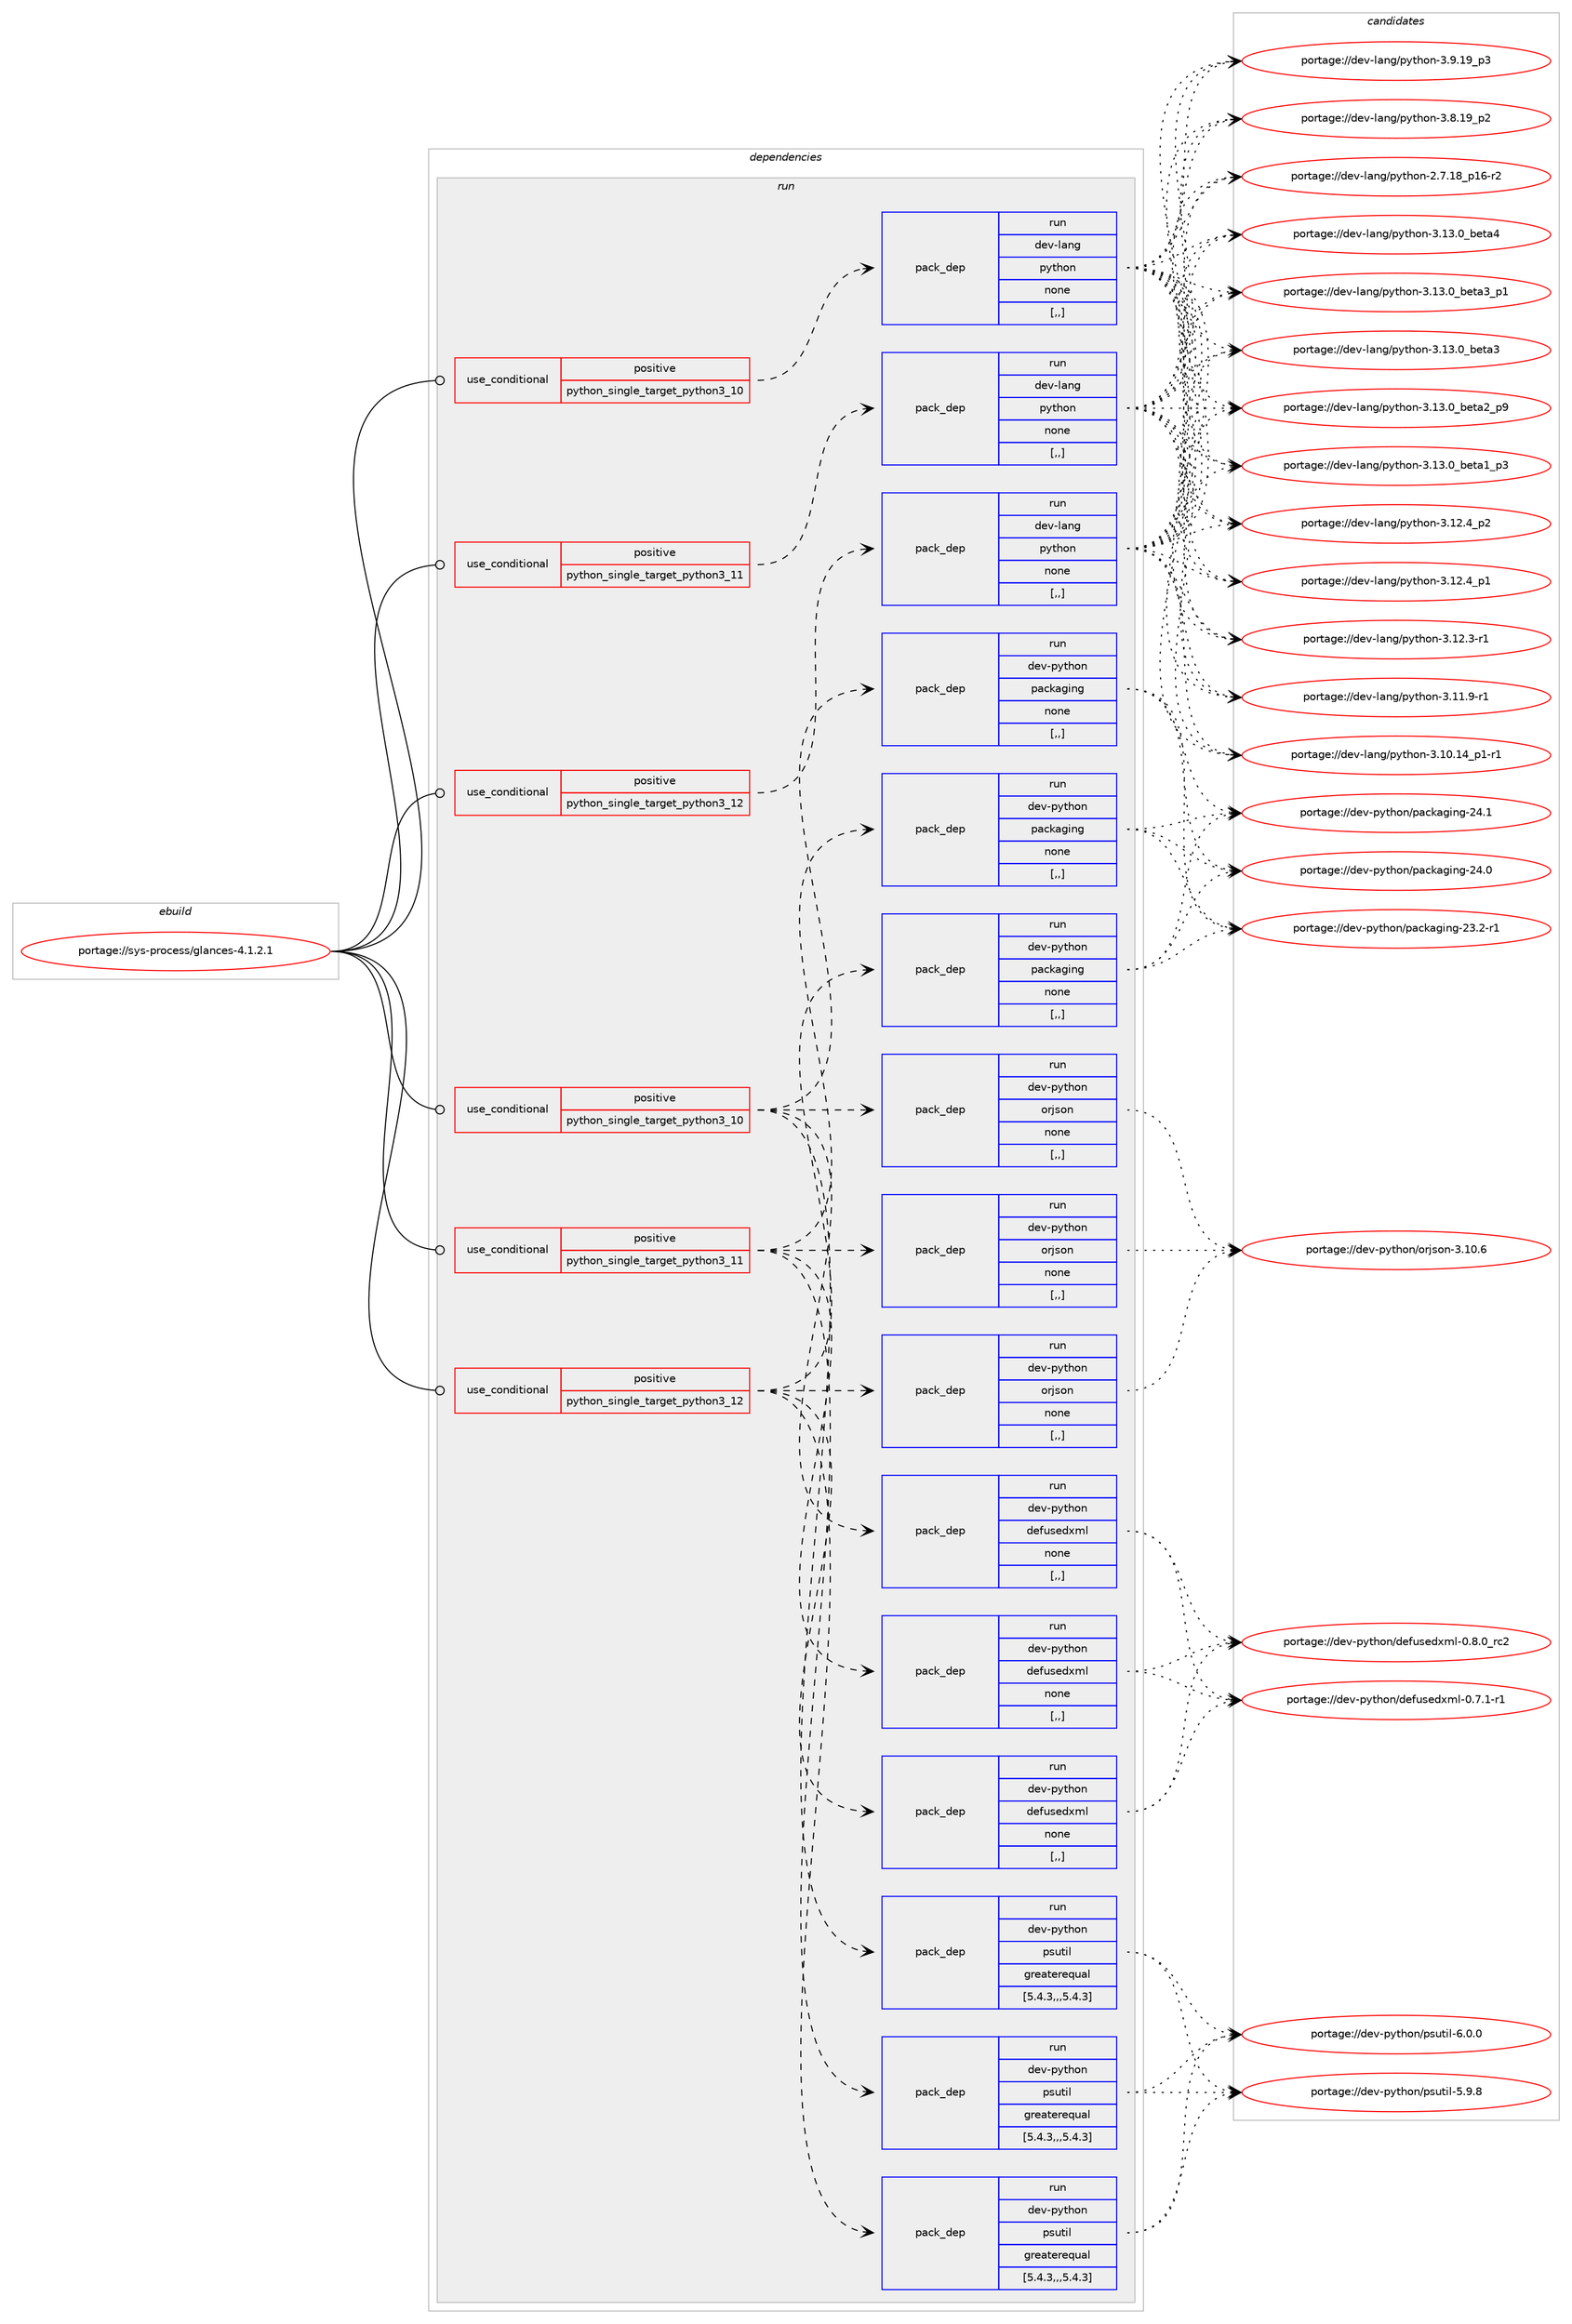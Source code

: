 digraph prolog {

# *************
# Graph options
# *************

newrank=true;
concentrate=true;
compound=true;
graph [rankdir=LR,fontname=Helvetica,fontsize=10,ranksep=1.5];#, ranksep=2.5, nodesep=0.2];
edge  [arrowhead=vee];
node  [fontname=Helvetica,fontsize=10];

# **********
# The ebuild
# **********

subgraph cluster_leftcol {
color=gray;
label=<<i>ebuild</i>>;
id [label="portage://sys-process/glances-4.1.2.1", color=red, width=4, href="../sys-process/glances-4.1.2.1.svg"];
}

# ****************
# The dependencies
# ****************

subgraph cluster_midcol {
color=gray;
label=<<i>dependencies</i>>;
subgraph cluster_compile {
fillcolor="#eeeeee";
style=filled;
label=<<i>compile</i>>;
}
subgraph cluster_compileandrun {
fillcolor="#eeeeee";
style=filled;
label=<<i>compile and run</i>>;
}
subgraph cluster_run {
fillcolor="#eeeeee";
style=filled;
label=<<i>run</i>>;
subgraph cond118522 {
dependency443661 [label=<<TABLE BORDER="0" CELLBORDER="1" CELLSPACING="0" CELLPADDING="4"><TR><TD ROWSPAN="3" CELLPADDING="10">use_conditional</TD></TR><TR><TD>positive</TD></TR><TR><TD>python_single_target_python3_10</TD></TR></TABLE>>, shape=none, color=red];
subgraph pack322131 {
dependency443662 [label=<<TABLE BORDER="0" CELLBORDER="1" CELLSPACING="0" CELLPADDING="4" WIDTH="220"><TR><TD ROWSPAN="6" CELLPADDING="30">pack_dep</TD></TR><TR><TD WIDTH="110">run</TD></TR><TR><TD>dev-lang</TD></TR><TR><TD>python</TD></TR><TR><TD>none</TD></TR><TR><TD>[,,]</TD></TR></TABLE>>, shape=none, color=blue];
}
dependency443661:e -> dependency443662:w [weight=20,style="dashed",arrowhead="vee"];
}
id:e -> dependency443661:w [weight=20,style="solid",arrowhead="odot"];
subgraph cond118523 {
dependency443663 [label=<<TABLE BORDER="0" CELLBORDER="1" CELLSPACING="0" CELLPADDING="4"><TR><TD ROWSPAN="3" CELLPADDING="10">use_conditional</TD></TR><TR><TD>positive</TD></TR><TR><TD>python_single_target_python3_10</TD></TR></TABLE>>, shape=none, color=red];
subgraph pack322132 {
dependency443664 [label=<<TABLE BORDER="0" CELLBORDER="1" CELLSPACING="0" CELLPADDING="4" WIDTH="220"><TR><TD ROWSPAN="6" CELLPADDING="30">pack_dep</TD></TR><TR><TD WIDTH="110">run</TD></TR><TR><TD>dev-python</TD></TR><TR><TD>defusedxml</TD></TR><TR><TD>none</TD></TR><TR><TD>[,,]</TD></TR></TABLE>>, shape=none, color=blue];
}
dependency443663:e -> dependency443664:w [weight=20,style="dashed",arrowhead="vee"];
subgraph pack322133 {
dependency443665 [label=<<TABLE BORDER="0" CELLBORDER="1" CELLSPACING="0" CELLPADDING="4" WIDTH="220"><TR><TD ROWSPAN="6" CELLPADDING="30">pack_dep</TD></TR><TR><TD WIDTH="110">run</TD></TR><TR><TD>dev-python</TD></TR><TR><TD>orjson</TD></TR><TR><TD>none</TD></TR><TR><TD>[,,]</TD></TR></TABLE>>, shape=none, color=blue];
}
dependency443663:e -> dependency443665:w [weight=20,style="dashed",arrowhead="vee"];
subgraph pack322134 {
dependency443666 [label=<<TABLE BORDER="0" CELLBORDER="1" CELLSPACING="0" CELLPADDING="4" WIDTH="220"><TR><TD ROWSPAN="6" CELLPADDING="30">pack_dep</TD></TR><TR><TD WIDTH="110">run</TD></TR><TR><TD>dev-python</TD></TR><TR><TD>packaging</TD></TR><TR><TD>none</TD></TR><TR><TD>[,,]</TD></TR></TABLE>>, shape=none, color=blue];
}
dependency443663:e -> dependency443666:w [weight=20,style="dashed",arrowhead="vee"];
subgraph pack322135 {
dependency443667 [label=<<TABLE BORDER="0" CELLBORDER="1" CELLSPACING="0" CELLPADDING="4" WIDTH="220"><TR><TD ROWSPAN="6" CELLPADDING="30">pack_dep</TD></TR><TR><TD WIDTH="110">run</TD></TR><TR><TD>dev-python</TD></TR><TR><TD>psutil</TD></TR><TR><TD>greaterequal</TD></TR><TR><TD>[5.4.3,,,5.4.3]</TD></TR></TABLE>>, shape=none, color=blue];
}
dependency443663:e -> dependency443667:w [weight=20,style="dashed",arrowhead="vee"];
}
id:e -> dependency443663:w [weight=20,style="solid",arrowhead="odot"];
subgraph cond118524 {
dependency443668 [label=<<TABLE BORDER="0" CELLBORDER="1" CELLSPACING="0" CELLPADDING="4"><TR><TD ROWSPAN="3" CELLPADDING="10">use_conditional</TD></TR><TR><TD>positive</TD></TR><TR><TD>python_single_target_python3_11</TD></TR></TABLE>>, shape=none, color=red];
subgraph pack322136 {
dependency443669 [label=<<TABLE BORDER="0" CELLBORDER="1" CELLSPACING="0" CELLPADDING="4" WIDTH="220"><TR><TD ROWSPAN="6" CELLPADDING="30">pack_dep</TD></TR><TR><TD WIDTH="110">run</TD></TR><TR><TD>dev-lang</TD></TR><TR><TD>python</TD></TR><TR><TD>none</TD></TR><TR><TD>[,,]</TD></TR></TABLE>>, shape=none, color=blue];
}
dependency443668:e -> dependency443669:w [weight=20,style="dashed",arrowhead="vee"];
}
id:e -> dependency443668:w [weight=20,style="solid",arrowhead="odot"];
subgraph cond118525 {
dependency443670 [label=<<TABLE BORDER="0" CELLBORDER="1" CELLSPACING="0" CELLPADDING="4"><TR><TD ROWSPAN="3" CELLPADDING="10">use_conditional</TD></TR><TR><TD>positive</TD></TR><TR><TD>python_single_target_python3_11</TD></TR></TABLE>>, shape=none, color=red];
subgraph pack322137 {
dependency443671 [label=<<TABLE BORDER="0" CELLBORDER="1" CELLSPACING="0" CELLPADDING="4" WIDTH="220"><TR><TD ROWSPAN="6" CELLPADDING="30">pack_dep</TD></TR><TR><TD WIDTH="110">run</TD></TR><TR><TD>dev-python</TD></TR><TR><TD>defusedxml</TD></TR><TR><TD>none</TD></TR><TR><TD>[,,]</TD></TR></TABLE>>, shape=none, color=blue];
}
dependency443670:e -> dependency443671:w [weight=20,style="dashed",arrowhead="vee"];
subgraph pack322138 {
dependency443672 [label=<<TABLE BORDER="0" CELLBORDER="1" CELLSPACING="0" CELLPADDING="4" WIDTH="220"><TR><TD ROWSPAN="6" CELLPADDING="30">pack_dep</TD></TR><TR><TD WIDTH="110">run</TD></TR><TR><TD>dev-python</TD></TR><TR><TD>orjson</TD></TR><TR><TD>none</TD></TR><TR><TD>[,,]</TD></TR></TABLE>>, shape=none, color=blue];
}
dependency443670:e -> dependency443672:w [weight=20,style="dashed",arrowhead="vee"];
subgraph pack322139 {
dependency443673 [label=<<TABLE BORDER="0" CELLBORDER="1" CELLSPACING="0" CELLPADDING="4" WIDTH="220"><TR><TD ROWSPAN="6" CELLPADDING="30">pack_dep</TD></TR><TR><TD WIDTH="110">run</TD></TR><TR><TD>dev-python</TD></TR><TR><TD>packaging</TD></TR><TR><TD>none</TD></TR><TR><TD>[,,]</TD></TR></TABLE>>, shape=none, color=blue];
}
dependency443670:e -> dependency443673:w [weight=20,style="dashed",arrowhead="vee"];
subgraph pack322140 {
dependency443674 [label=<<TABLE BORDER="0" CELLBORDER="1" CELLSPACING="0" CELLPADDING="4" WIDTH="220"><TR><TD ROWSPAN="6" CELLPADDING="30">pack_dep</TD></TR><TR><TD WIDTH="110">run</TD></TR><TR><TD>dev-python</TD></TR><TR><TD>psutil</TD></TR><TR><TD>greaterequal</TD></TR><TR><TD>[5.4.3,,,5.4.3]</TD></TR></TABLE>>, shape=none, color=blue];
}
dependency443670:e -> dependency443674:w [weight=20,style="dashed",arrowhead="vee"];
}
id:e -> dependency443670:w [weight=20,style="solid",arrowhead="odot"];
subgraph cond118526 {
dependency443675 [label=<<TABLE BORDER="0" CELLBORDER="1" CELLSPACING="0" CELLPADDING="4"><TR><TD ROWSPAN="3" CELLPADDING="10">use_conditional</TD></TR><TR><TD>positive</TD></TR><TR><TD>python_single_target_python3_12</TD></TR></TABLE>>, shape=none, color=red];
subgraph pack322141 {
dependency443676 [label=<<TABLE BORDER="0" CELLBORDER="1" CELLSPACING="0" CELLPADDING="4" WIDTH="220"><TR><TD ROWSPAN="6" CELLPADDING="30">pack_dep</TD></TR><TR><TD WIDTH="110">run</TD></TR><TR><TD>dev-lang</TD></TR><TR><TD>python</TD></TR><TR><TD>none</TD></TR><TR><TD>[,,]</TD></TR></TABLE>>, shape=none, color=blue];
}
dependency443675:e -> dependency443676:w [weight=20,style="dashed",arrowhead="vee"];
}
id:e -> dependency443675:w [weight=20,style="solid",arrowhead="odot"];
subgraph cond118527 {
dependency443677 [label=<<TABLE BORDER="0" CELLBORDER="1" CELLSPACING="0" CELLPADDING="4"><TR><TD ROWSPAN="3" CELLPADDING="10">use_conditional</TD></TR><TR><TD>positive</TD></TR><TR><TD>python_single_target_python3_12</TD></TR></TABLE>>, shape=none, color=red];
subgraph pack322142 {
dependency443678 [label=<<TABLE BORDER="0" CELLBORDER="1" CELLSPACING="0" CELLPADDING="4" WIDTH="220"><TR><TD ROWSPAN="6" CELLPADDING="30">pack_dep</TD></TR><TR><TD WIDTH="110">run</TD></TR><TR><TD>dev-python</TD></TR><TR><TD>defusedxml</TD></TR><TR><TD>none</TD></TR><TR><TD>[,,]</TD></TR></TABLE>>, shape=none, color=blue];
}
dependency443677:e -> dependency443678:w [weight=20,style="dashed",arrowhead="vee"];
subgraph pack322143 {
dependency443679 [label=<<TABLE BORDER="0" CELLBORDER="1" CELLSPACING="0" CELLPADDING="4" WIDTH="220"><TR><TD ROWSPAN="6" CELLPADDING="30">pack_dep</TD></TR><TR><TD WIDTH="110">run</TD></TR><TR><TD>dev-python</TD></TR><TR><TD>orjson</TD></TR><TR><TD>none</TD></TR><TR><TD>[,,]</TD></TR></TABLE>>, shape=none, color=blue];
}
dependency443677:e -> dependency443679:w [weight=20,style="dashed",arrowhead="vee"];
subgraph pack322144 {
dependency443680 [label=<<TABLE BORDER="0" CELLBORDER="1" CELLSPACING="0" CELLPADDING="4" WIDTH="220"><TR><TD ROWSPAN="6" CELLPADDING="30">pack_dep</TD></TR><TR><TD WIDTH="110">run</TD></TR><TR><TD>dev-python</TD></TR><TR><TD>packaging</TD></TR><TR><TD>none</TD></TR><TR><TD>[,,]</TD></TR></TABLE>>, shape=none, color=blue];
}
dependency443677:e -> dependency443680:w [weight=20,style="dashed",arrowhead="vee"];
subgraph pack322145 {
dependency443681 [label=<<TABLE BORDER="0" CELLBORDER="1" CELLSPACING="0" CELLPADDING="4" WIDTH="220"><TR><TD ROWSPAN="6" CELLPADDING="30">pack_dep</TD></TR><TR><TD WIDTH="110">run</TD></TR><TR><TD>dev-python</TD></TR><TR><TD>psutil</TD></TR><TR><TD>greaterequal</TD></TR><TR><TD>[5.4.3,,,5.4.3]</TD></TR></TABLE>>, shape=none, color=blue];
}
dependency443677:e -> dependency443681:w [weight=20,style="dashed",arrowhead="vee"];
}
id:e -> dependency443677:w [weight=20,style="solid",arrowhead="odot"];
}
}

# **************
# The candidates
# **************

subgraph cluster_choices {
rank=same;
color=gray;
label=<<i>candidates</i>>;

subgraph choice322131 {
color=black;
nodesep=1;
choice1001011184510897110103471121211161041111104551464951464895981011169752 [label="portage://dev-lang/python-3.13.0_beta4", color=red, width=4,href="../dev-lang/python-3.13.0_beta4.svg"];
choice10010111845108971101034711212111610411111045514649514648959810111697519511249 [label="portage://dev-lang/python-3.13.0_beta3_p1", color=red, width=4,href="../dev-lang/python-3.13.0_beta3_p1.svg"];
choice1001011184510897110103471121211161041111104551464951464895981011169751 [label="portage://dev-lang/python-3.13.0_beta3", color=red, width=4,href="../dev-lang/python-3.13.0_beta3.svg"];
choice10010111845108971101034711212111610411111045514649514648959810111697509511257 [label="portage://dev-lang/python-3.13.0_beta2_p9", color=red, width=4,href="../dev-lang/python-3.13.0_beta2_p9.svg"];
choice10010111845108971101034711212111610411111045514649514648959810111697499511251 [label="portage://dev-lang/python-3.13.0_beta1_p3", color=red, width=4,href="../dev-lang/python-3.13.0_beta1_p3.svg"];
choice100101118451089711010347112121116104111110455146495046529511250 [label="portage://dev-lang/python-3.12.4_p2", color=red, width=4,href="../dev-lang/python-3.12.4_p2.svg"];
choice100101118451089711010347112121116104111110455146495046529511249 [label="portage://dev-lang/python-3.12.4_p1", color=red, width=4,href="../dev-lang/python-3.12.4_p1.svg"];
choice100101118451089711010347112121116104111110455146495046514511449 [label="portage://dev-lang/python-3.12.3-r1", color=red, width=4,href="../dev-lang/python-3.12.3-r1.svg"];
choice100101118451089711010347112121116104111110455146494946574511449 [label="portage://dev-lang/python-3.11.9-r1", color=red, width=4,href="../dev-lang/python-3.11.9-r1.svg"];
choice100101118451089711010347112121116104111110455146494846495295112494511449 [label="portage://dev-lang/python-3.10.14_p1-r1", color=red, width=4,href="../dev-lang/python-3.10.14_p1-r1.svg"];
choice100101118451089711010347112121116104111110455146574649579511251 [label="portage://dev-lang/python-3.9.19_p3", color=red, width=4,href="../dev-lang/python-3.9.19_p3.svg"];
choice100101118451089711010347112121116104111110455146564649579511250 [label="portage://dev-lang/python-3.8.19_p2", color=red, width=4,href="../dev-lang/python-3.8.19_p2.svg"];
choice100101118451089711010347112121116104111110455046554649569511249544511450 [label="portage://dev-lang/python-2.7.18_p16-r2", color=red, width=4,href="../dev-lang/python-2.7.18_p16-r2.svg"];
dependency443662:e -> choice1001011184510897110103471121211161041111104551464951464895981011169752:w [style=dotted,weight="100"];
dependency443662:e -> choice10010111845108971101034711212111610411111045514649514648959810111697519511249:w [style=dotted,weight="100"];
dependency443662:e -> choice1001011184510897110103471121211161041111104551464951464895981011169751:w [style=dotted,weight="100"];
dependency443662:e -> choice10010111845108971101034711212111610411111045514649514648959810111697509511257:w [style=dotted,weight="100"];
dependency443662:e -> choice10010111845108971101034711212111610411111045514649514648959810111697499511251:w [style=dotted,weight="100"];
dependency443662:e -> choice100101118451089711010347112121116104111110455146495046529511250:w [style=dotted,weight="100"];
dependency443662:e -> choice100101118451089711010347112121116104111110455146495046529511249:w [style=dotted,weight="100"];
dependency443662:e -> choice100101118451089711010347112121116104111110455146495046514511449:w [style=dotted,weight="100"];
dependency443662:e -> choice100101118451089711010347112121116104111110455146494946574511449:w [style=dotted,weight="100"];
dependency443662:e -> choice100101118451089711010347112121116104111110455146494846495295112494511449:w [style=dotted,weight="100"];
dependency443662:e -> choice100101118451089711010347112121116104111110455146574649579511251:w [style=dotted,weight="100"];
dependency443662:e -> choice100101118451089711010347112121116104111110455146564649579511250:w [style=dotted,weight="100"];
dependency443662:e -> choice100101118451089711010347112121116104111110455046554649569511249544511450:w [style=dotted,weight="100"];
}
subgraph choice322132 {
color=black;
nodesep=1;
choice1001011184511212111610411111047100101102117115101100120109108454846564648951149950 [label="portage://dev-python/defusedxml-0.8.0_rc2", color=red, width=4,href="../dev-python/defusedxml-0.8.0_rc2.svg"];
choice10010111845112121116104111110471001011021171151011001201091084548465546494511449 [label="portage://dev-python/defusedxml-0.7.1-r1", color=red, width=4,href="../dev-python/defusedxml-0.7.1-r1.svg"];
dependency443664:e -> choice1001011184511212111610411111047100101102117115101100120109108454846564648951149950:w [style=dotted,weight="100"];
dependency443664:e -> choice10010111845112121116104111110471001011021171151011001201091084548465546494511449:w [style=dotted,weight="100"];
}
subgraph choice322133 {
color=black;
nodesep=1;
choice100101118451121211161041111104711111410611511111045514649484654 [label="portage://dev-python/orjson-3.10.6", color=red, width=4,href="../dev-python/orjson-3.10.6.svg"];
dependency443665:e -> choice100101118451121211161041111104711111410611511111045514649484654:w [style=dotted,weight="100"];
}
subgraph choice322134 {
color=black;
nodesep=1;
choice10010111845112121116104111110471129799107971031051101034550524649 [label="portage://dev-python/packaging-24.1", color=red, width=4,href="../dev-python/packaging-24.1.svg"];
choice10010111845112121116104111110471129799107971031051101034550524648 [label="portage://dev-python/packaging-24.0", color=red, width=4,href="../dev-python/packaging-24.0.svg"];
choice100101118451121211161041111104711297991079710310511010345505146504511449 [label="portage://dev-python/packaging-23.2-r1", color=red, width=4,href="../dev-python/packaging-23.2-r1.svg"];
dependency443666:e -> choice10010111845112121116104111110471129799107971031051101034550524649:w [style=dotted,weight="100"];
dependency443666:e -> choice10010111845112121116104111110471129799107971031051101034550524648:w [style=dotted,weight="100"];
dependency443666:e -> choice100101118451121211161041111104711297991079710310511010345505146504511449:w [style=dotted,weight="100"];
}
subgraph choice322135 {
color=black;
nodesep=1;
choice1001011184511212111610411111047112115117116105108455446484648 [label="portage://dev-python/psutil-6.0.0", color=red, width=4,href="../dev-python/psutil-6.0.0.svg"];
choice1001011184511212111610411111047112115117116105108455346574656 [label="portage://dev-python/psutil-5.9.8", color=red, width=4,href="../dev-python/psutil-5.9.8.svg"];
dependency443667:e -> choice1001011184511212111610411111047112115117116105108455446484648:w [style=dotted,weight="100"];
dependency443667:e -> choice1001011184511212111610411111047112115117116105108455346574656:w [style=dotted,weight="100"];
}
subgraph choice322136 {
color=black;
nodesep=1;
choice1001011184510897110103471121211161041111104551464951464895981011169752 [label="portage://dev-lang/python-3.13.0_beta4", color=red, width=4,href="../dev-lang/python-3.13.0_beta4.svg"];
choice10010111845108971101034711212111610411111045514649514648959810111697519511249 [label="portage://dev-lang/python-3.13.0_beta3_p1", color=red, width=4,href="../dev-lang/python-3.13.0_beta3_p1.svg"];
choice1001011184510897110103471121211161041111104551464951464895981011169751 [label="portage://dev-lang/python-3.13.0_beta3", color=red, width=4,href="../dev-lang/python-3.13.0_beta3.svg"];
choice10010111845108971101034711212111610411111045514649514648959810111697509511257 [label="portage://dev-lang/python-3.13.0_beta2_p9", color=red, width=4,href="../dev-lang/python-3.13.0_beta2_p9.svg"];
choice10010111845108971101034711212111610411111045514649514648959810111697499511251 [label="portage://dev-lang/python-3.13.0_beta1_p3", color=red, width=4,href="../dev-lang/python-3.13.0_beta1_p3.svg"];
choice100101118451089711010347112121116104111110455146495046529511250 [label="portage://dev-lang/python-3.12.4_p2", color=red, width=4,href="../dev-lang/python-3.12.4_p2.svg"];
choice100101118451089711010347112121116104111110455146495046529511249 [label="portage://dev-lang/python-3.12.4_p1", color=red, width=4,href="../dev-lang/python-3.12.4_p1.svg"];
choice100101118451089711010347112121116104111110455146495046514511449 [label="portage://dev-lang/python-3.12.3-r1", color=red, width=4,href="../dev-lang/python-3.12.3-r1.svg"];
choice100101118451089711010347112121116104111110455146494946574511449 [label="portage://dev-lang/python-3.11.9-r1", color=red, width=4,href="../dev-lang/python-3.11.9-r1.svg"];
choice100101118451089711010347112121116104111110455146494846495295112494511449 [label="portage://dev-lang/python-3.10.14_p1-r1", color=red, width=4,href="../dev-lang/python-3.10.14_p1-r1.svg"];
choice100101118451089711010347112121116104111110455146574649579511251 [label="portage://dev-lang/python-3.9.19_p3", color=red, width=4,href="../dev-lang/python-3.9.19_p3.svg"];
choice100101118451089711010347112121116104111110455146564649579511250 [label="portage://dev-lang/python-3.8.19_p2", color=red, width=4,href="../dev-lang/python-3.8.19_p2.svg"];
choice100101118451089711010347112121116104111110455046554649569511249544511450 [label="portage://dev-lang/python-2.7.18_p16-r2", color=red, width=4,href="../dev-lang/python-2.7.18_p16-r2.svg"];
dependency443669:e -> choice1001011184510897110103471121211161041111104551464951464895981011169752:w [style=dotted,weight="100"];
dependency443669:e -> choice10010111845108971101034711212111610411111045514649514648959810111697519511249:w [style=dotted,weight="100"];
dependency443669:e -> choice1001011184510897110103471121211161041111104551464951464895981011169751:w [style=dotted,weight="100"];
dependency443669:e -> choice10010111845108971101034711212111610411111045514649514648959810111697509511257:w [style=dotted,weight="100"];
dependency443669:e -> choice10010111845108971101034711212111610411111045514649514648959810111697499511251:w [style=dotted,weight="100"];
dependency443669:e -> choice100101118451089711010347112121116104111110455146495046529511250:w [style=dotted,weight="100"];
dependency443669:e -> choice100101118451089711010347112121116104111110455146495046529511249:w [style=dotted,weight="100"];
dependency443669:e -> choice100101118451089711010347112121116104111110455146495046514511449:w [style=dotted,weight="100"];
dependency443669:e -> choice100101118451089711010347112121116104111110455146494946574511449:w [style=dotted,weight="100"];
dependency443669:e -> choice100101118451089711010347112121116104111110455146494846495295112494511449:w [style=dotted,weight="100"];
dependency443669:e -> choice100101118451089711010347112121116104111110455146574649579511251:w [style=dotted,weight="100"];
dependency443669:e -> choice100101118451089711010347112121116104111110455146564649579511250:w [style=dotted,weight="100"];
dependency443669:e -> choice100101118451089711010347112121116104111110455046554649569511249544511450:w [style=dotted,weight="100"];
}
subgraph choice322137 {
color=black;
nodesep=1;
choice1001011184511212111610411111047100101102117115101100120109108454846564648951149950 [label="portage://dev-python/defusedxml-0.8.0_rc2", color=red, width=4,href="../dev-python/defusedxml-0.8.0_rc2.svg"];
choice10010111845112121116104111110471001011021171151011001201091084548465546494511449 [label="portage://dev-python/defusedxml-0.7.1-r1", color=red, width=4,href="../dev-python/defusedxml-0.7.1-r1.svg"];
dependency443671:e -> choice1001011184511212111610411111047100101102117115101100120109108454846564648951149950:w [style=dotted,weight="100"];
dependency443671:e -> choice10010111845112121116104111110471001011021171151011001201091084548465546494511449:w [style=dotted,weight="100"];
}
subgraph choice322138 {
color=black;
nodesep=1;
choice100101118451121211161041111104711111410611511111045514649484654 [label="portage://dev-python/orjson-3.10.6", color=red, width=4,href="../dev-python/orjson-3.10.6.svg"];
dependency443672:e -> choice100101118451121211161041111104711111410611511111045514649484654:w [style=dotted,weight="100"];
}
subgraph choice322139 {
color=black;
nodesep=1;
choice10010111845112121116104111110471129799107971031051101034550524649 [label="portage://dev-python/packaging-24.1", color=red, width=4,href="../dev-python/packaging-24.1.svg"];
choice10010111845112121116104111110471129799107971031051101034550524648 [label="portage://dev-python/packaging-24.0", color=red, width=4,href="../dev-python/packaging-24.0.svg"];
choice100101118451121211161041111104711297991079710310511010345505146504511449 [label="portage://dev-python/packaging-23.2-r1", color=red, width=4,href="../dev-python/packaging-23.2-r1.svg"];
dependency443673:e -> choice10010111845112121116104111110471129799107971031051101034550524649:w [style=dotted,weight="100"];
dependency443673:e -> choice10010111845112121116104111110471129799107971031051101034550524648:w [style=dotted,weight="100"];
dependency443673:e -> choice100101118451121211161041111104711297991079710310511010345505146504511449:w [style=dotted,weight="100"];
}
subgraph choice322140 {
color=black;
nodesep=1;
choice1001011184511212111610411111047112115117116105108455446484648 [label="portage://dev-python/psutil-6.0.0", color=red, width=4,href="../dev-python/psutil-6.0.0.svg"];
choice1001011184511212111610411111047112115117116105108455346574656 [label="portage://dev-python/psutil-5.9.8", color=red, width=4,href="../dev-python/psutil-5.9.8.svg"];
dependency443674:e -> choice1001011184511212111610411111047112115117116105108455446484648:w [style=dotted,weight="100"];
dependency443674:e -> choice1001011184511212111610411111047112115117116105108455346574656:w [style=dotted,weight="100"];
}
subgraph choice322141 {
color=black;
nodesep=1;
choice1001011184510897110103471121211161041111104551464951464895981011169752 [label="portage://dev-lang/python-3.13.0_beta4", color=red, width=4,href="../dev-lang/python-3.13.0_beta4.svg"];
choice10010111845108971101034711212111610411111045514649514648959810111697519511249 [label="portage://dev-lang/python-3.13.0_beta3_p1", color=red, width=4,href="../dev-lang/python-3.13.0_beta3_p1.svg"];
choice1001011184510897110103471121211161041111104551464951464895981011169751 [label="portage://dev-lang/python-3.13.0_beta3", color=red, width=4,href="../dev-lang/python-3.13.0_beta3.svg"];
choice10010111845108971101034711212111610411111045514649514648959810111697509511257 [label="portage://dev-lang/python-3.13.0_beta2_p9", color=red, width=4,href="../dev-lang/python-3.13.0_beta2_p9.svg"];
choice10010111845108971101034711212111610411111045514649514648959810111697499511251 [label="portage://dev-lang/python-3.13.0_beta1_p3", color=red, width=4,href="../dev-lang/python-3.13.0_beta1_p3.svg"];
choice100101118451089711010347112121116104111110455146495046529511250 [label="portage://dev-lang/python-3.12.4_p2", color=red, width=4,href="../dev-lang/python-3.12.4_p2.svg"];
choice100101118451089711010347112121116104111110455146495046529511249 [label="portage://dev-lang/python-3.12.4_p1", color=red, width=4,href="../dev-lang/python-3.12.4_p1.svg"];
choice100101118451089711010347112121116104111110455146495046514511449 [label="portage://dev-lang/python-3.12.3-r1", color=red, width=4,href="../dev-lang/python-3.12.3-r1.svg"];
choice100101118451089711010347112121116104111110455146494946574511449 [label="portage://dev-lang/python-3.11.9-r1", color=red, width=4,href="../dev-lang/python-3.11.9-r1.svg"];
choice100101118451089711010347112121116104111110455146494846495295112494511449 [label="portage://dev-lang/python-3.10.14_p1-r1", color=red, width=4,href="../dev-lang/python-3.10.14_p1-r1.svg"];
choice100101118451089711010347112121116104111110455146574649579511251 [label="portage://dev-lang/python-3.9.19_p3", color=red, width=4,href="../dev-lang/python-3.9.19_p3.svg"];
choice100101118451089711010347112121116104111110455146564649579511250 [label="portage://dev-lang/python-3.8.19_p2", color=red, width=4,href="../dev-lang/python-3.8.19_p2.svg"];
choice100101118451089711010347112121116104111110455046554649569511249544511450 [label="portage://dev-lang/python-2.7.18_p16-r2", color=red, width=4,href="../dev-lang/python-2.7.18_p16-r2.svg"];
dependency443676:e -> choice1001011184510897110103471121211161041111104551464951464895981011169752:w [style=dotted,weight="100"];
dependency443676:e -> choice10010111845108971101034711212111610411111045514649514648959810111697519511249:w [style=dotted,weight="100"];
dependency443676:e -> choice1001011184510897110103471121211161041111104551464951464895981011169751:w [style=dotted,weight="100"];
dependency443676:e -> choice10010111845108971101034711212111610411111045514649514648959810111697509511257:w [style=dotted,weight="100"];
dependency443676:e -> choice10010111845108971101034711212111610411111045514649514648959810111697499511251:w [style=dotted,weight="100"];
dependency443676:e -> choice100101118451089711010347112121116104111110455146495046529511250:w [style=dotted,weight="100"];
dependency443676:e -> choice100101118451089711010347112121116104111110455146495046529511249:w [style=dotted,weight="100"];
dependency443676:e -> choice100101118451089711010347112121116104111110455146495046514511449:w [style=dotted,weight="100"];
dependency443676:e -> choice100101118451089711010347112121116104111110455146494946574511449:w [style=dotted,weight="100"];
dependency443676:e -> choice100101118451089711010347112121116104111110455146494846495295112494511449:w [style=dotted,weight="100"];
dependency443676:e -> choice100101118451089711010347112121116104111110455146574649579511251:w [style=dotted,weight="100"];
dependency443676:e -> choice100101118451089711010347112121116104111110455146564649579511250:w [style=dotted,weight="100"];
dependency443676:e -> choice100101118451089711010347112121116104111110455046554649569511249544511450:w [style=dotted,weight="100"];
}
subgraph choice322142 {
color=black;
nodesep=1;
choice1001011184511212111610411111047100101102117115101100120109108454846564648951149950 [label="portage://dev-python/defusedxml-0.8.0_rc2", color=red, width=4,href="../dev-python/defusedxml-0.8.0_rc2.svg"];
choice10010111845112121116104111110471001011021171151011001201091084548465546494511449 [label="portage://dev-python/defusedxml-0.7.1-r1", color=red, width=4,href="../dev-python/defusedxml-0.7.1-r1.svg"];
dependency443678:e -> choice1001011184511212111610411111047100101102117115101100120109108454846564648951149950:w [style=dotted,weight="100"];
dependency443678:e -> choice10010111845112121116104111110471001011021171151011001201091084548465546494511449:w [style=dotted,weight="100"];
}
subgraph choice322143 {
color=black;
nodesep=1;
choice100101118451121211161041111104711111410611511111045514649484654 [label="portage://dev-python/orjson-3.10.6", color=red, width=4,href="../dev-python/orjson-3.10.6.svg"];
dependency443679:e -> choice100101118451121211161041111104711111410611511111045514649484654:w [style=dotted,weight="100"];
}
subgraph choice322144 {
color=black;
nodesep=1;
choice10010111845112121116104111110471129799107971031051101034550524649 [label="portage://dev-python/packaging-24.1", color=red, width=4,href="../dev-python/packaging-24.1.svg"];
choice10010111845112121116104111110471129799107971031051101034550524648 [label="portage://dev-python/packaging-24.0", color=red, width=4,href="../dev-python/packaging-24.0.svg"];
choice100101118451121211161041111104711297991079710310511010345505146504511449 [label="portage://dev-python/packaging-23.2-r1", color=red, width=4,href="../dev-python/packaging-23.2-r1.svg"];
dependency443680:e -> choice10010111845112121116104111110471129799107971031051101034550524649:w [style=dotted,weight="100"];
dependency443680:e -> choice10010111845112121116104111110471129799107971031051101034550524648:w [style=dotted,weight="100"];
dependency443680:e -> choice100101118451121211161041111104711297991079710310511010345505146504511449:w [style=dotted,weight="100"];
}
subgraph choice322145 {
color=black;
nodesep=1;
choice1001011184511212111610411111047112115117116105108455446484648 [label="portage://dev-python/psutil-6.0.0", color=red, width=4,href="../dev-python/psutil-6.0.0.svg"];
choice1001011184511212111610411111047112115117116105108455346574656 [label="portage://dev-python/psutil-5.9.8", color=red, width=4,href="../dev-python/psutil-5.9.8.svg"];
dependency443681:e -> choice1001011184511212111610411111047112115117116105108455446484648:w [style=dotted,weight="100"];
dependency443681:e -> choice1001011184511212111610411111047112115117116105108455346574656:w [style=dotted,weight="100"];
}
}

}

